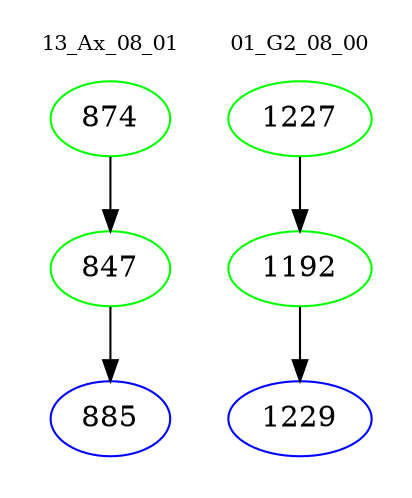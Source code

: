 digraph{
subgraph cluster_0 {
color = white
label = "13_Ax_08_01";
fontsize=10;
T0_874 [label="874", color="green"]
T0_874 -> T0_847 [color="black"]
T0_847 [label="847", color="green"]
T0_847 -> T0_885 [color="black"]
T0_885 [label="885", color="blue"]
}
subgraph cluster_1 {
color = white
label = "01_G2_08_00";
fontsize=10;
T1_1227 [label="1227", color="green"]
T1_1227 -> T1_1192 [color="black"]
T1_1192 [label="1192", color="green"]
T1_1192 -> T1_1229 [color="black"]
T1_1229 [label="1229", color="blue"]
}
}
